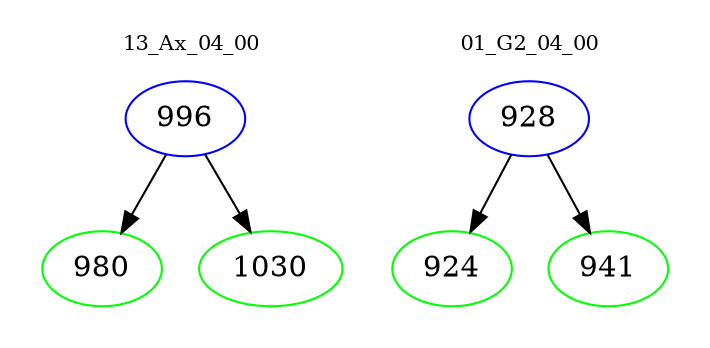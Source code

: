 digraph{
subgraph cluster_0 {
color = white
label = "13_Ax_04_00";
fontsize=10;
T0_996 [label="996", color="blue"]
T0_996 -> T0_980 [color="black"]
T0_980 [label="980", color="green"]
T0_996 -> T0_1030 [color="black"]
T0_1030 [label="1030", color="green"]
}
subgraph cluster_1 {
color = white
label = "01_G2_04_00";
fontsize=10;
T1_928 [label="928", color="blue"]
T1_928 -> T1_924 [color="black"]
T1_924 [label="924", color="green"]
T1_928 -> T1_941 [color="black"]
T1_941 [label="941", color="green"]
}
}
